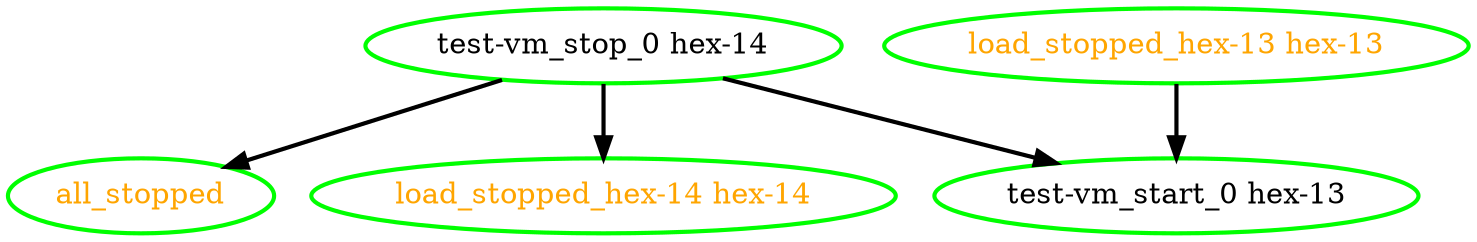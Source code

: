 digraph "g" {
"all_stopped" [ style=bold color="green" fontcolor="orange" ]
"load_stopped_hex-13 hex-13" -> "test-vm_start_0 hex-13" [ style = bold]
"load_stopped_hex-13 hex-13" [ style=bold color="green" fontcolor="orange" ]
"load_stopped_hex-14 hex-14" [ style=bold color="green" fontcolor="orange" ]
"test-vm_start_0 hex-13" [ style=bold color="green" fontcolor="black" ]
"test-vm_stop_0 hex-14" -> "all_stopped" [ style = bold]
"test-vm_stop_0 hex-14" -> "load_stopped_hex-14 hex-14" [ style = bold]
"test-vm_stop_0 hex-14" -> "test-vm_start_0 hex-13" [ style = bold]
"test-vm_stop_0 hex-14" [ style=bold color="green" fontcolor="black" ]
}
